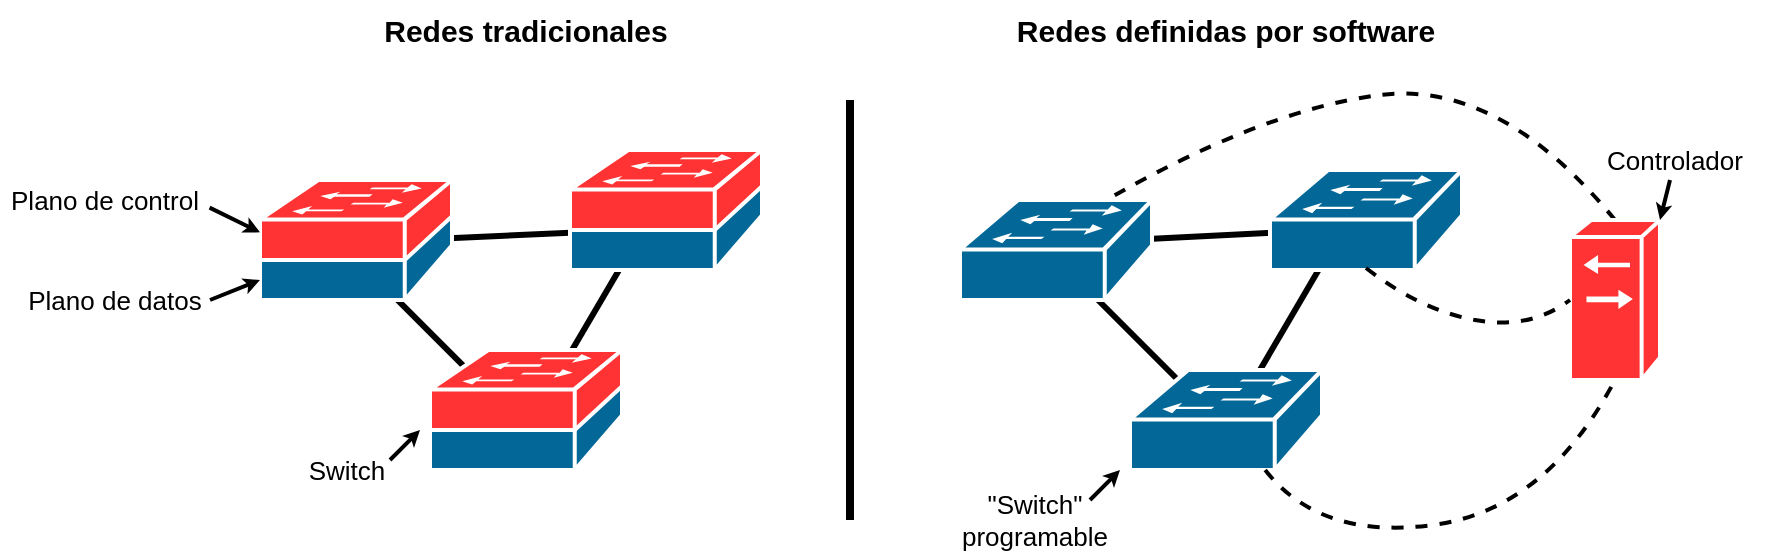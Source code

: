 <mxfile version="27.1.4">
  <diagram name="Página-1" id="8Nr6kVrE9SyybX-va9n5">
    <mxGraphModel dx="1131" dy="728" grid="1" gridSize="5" guides="1" tooltips="1" connect="1" arrows="1" fold="1" page="1" pageScale="1" pageWidth="1169" pageHeight="827" math="0" shadow="0">
      <root>
        <mxCell id="0" />
        <mxCell id="1" parent="0" />
        <mxCell id="F-6HF-LXUj0dGaGDXy4D-17" value="" style="curved=1;endArrow=none;html=1;rounded=0;exitX=0.696;exitY=0.073;exitDx=0;exitDy=0;exitPerimeter=0;entryX=0.5;entryY=0;entryDx=0;entryDy=0;entryPerimeter=0;strokeWidth=2;dashed=1;startFill=0;" edge="1" parent="1" source="F-6HF-LXUj0dGaGDXy4D-14" target="F-6HF-LXUj0dGaGDXy4D-7">
          <mxGeometry width="50" height="50" relative="1" as="geometry">
            <mxPoint x="675" y="160" as="sourcePoint" />
            <mxPoint x="725" y="110" as="targetPoint" />
            <Array as="points">
              <mxPoint x="745" y="205" />
              <mxPoint x="865" y="190" />
            </Array>
          </mxGeometry>
        </mxCell>
        <mxCell id="F-6HF-LXUj0dGaGDXy4D-10" value="" style="endArrow=none;html=1;rounded=0;strokeWidth=3;entryX=0.5;entryY=0.98;entryDx=0;entryDy=0;entryPerimeter=0;" edge="1" parent="1" source="F-6HF-LXUj0dGaGDXy4D-6" target="F-6HF-LXUj0dGaGDXy4D-4">
          <mxGeometry width="50" height="50" relative="1" as="geometry">
            <mxPoint x="484" y="265" as="sourcePoint" />
            <mxPoint x="365" y="271" as="targetPoint" />
          </mxGeometry>
        </mxCell>
        <mxCell id="F-6HF-LXUj0dGaGDXy4D-9" value="" style="endArrow=none;html=1;rounded=0;exitX=0.5;exitY=0.98;exitDx=0;exitDy=0;exitPerimeter=0;strokeWidth=3;entryX=0.87;entryY=0.74;entryDx=0;entryDy=0;entryPerimeter=0;" edge="1" parent="1" source="F-6HF-LXUj0dGaGDXy4D-6" target="F-6HF-LXUj0dGaGDXy4D-1">
          <mxGeometry width="50" height="50" relative="1" as="geometry">
            <mxPoint x="415" y="400" as="sourcePoint" />
            <mxPoint x="330" y="315" as="targetPoint" />
          </mxGeometry>
        </mxCell>
        <mxCell id="F-6HF-LXUj0dGaGDXy4D-8" value="" style="endArrow=none;html=1;rounded=0;exitX=0.5;exitY=0.98;exitDx=0;exitDy=0;exitPerimeter=0;strokeWidth=3;entryX=0.5;entryY=0.98;entryDx=0;entryDy=0;entryPerimeter=0;" edge="1" parent="1" source="F-6HF-LXUj0dGaGDXy4D-4" target="F-6HF-LXUj0dGaGDXy4D-1">
          <mxGeometry width="50" height="50" relative="1" as="geometry">
            <mxPoint x="380" y="340" as="sourcePoint" />
            <mxPoint x="430" y="290" as="targetPoint" />
          </mxGeometry>
        </mxCell>
        <mxCell id="F-6HF-LXUj0dGaGDXy4D-2" value="" style="shape=mxgraph.cisco.switches.workgroup_switch;html=1;pointerEvents=1;dashed=0;fillColor=#036897;strokeColor=#ffffff;strokeWidth=2;verticalLabelPosition=bottom;verticalAlign=top;align=center;outlineConnect=0;" vertex="1" parent="1">
          <mxGeometry x="245" y="250" width="96" height="50" as="geometry" />
        </mxCell>
        <mxCell id="F-6HF-LXUj0dGaGDXy4D-1" value="" style="shape=mxgraph.cisco.switches.workgroup_switch;html=1;pointerEvents=1;dashed=0;fillColor=#FF3333;strokeColor=#ffffff;strokeWidth=2;verticalLabelPosition=bottom;verticalAlign=top;align=center;outlineConnect=0;" vertex="1" parent="1">
          <mxGeometry x="245" y="240" width="96" height="40" as="geometry" />
        </mxCell>
        <mxCell id="F-6HF-LXUj0dGaGDXy4D-3" value="" style="shape=mxgraph.cisco.switches.workgroup_switch;html=1;pointerEvents=1;dashed=0;fillColor=#036897;strokeColor=#ffffff;strokeWidth=2;verticalLabelPosition=bottom;verticalAlign=top;align=center;outlineConnect=0;" vertex="1" parent="1">
          <mxGeometry x="330" y="335" width="96" height="50" as="geometry" />
        </mxCell>
        <mxCell id="F-6HF-LXUj0dGaGDXy4D-4" value="" style="shape=mxgraph.cisco.switches.workgroup_switch;html=1;pointerEvents=1;dashed=0;fillColor=#FF3333;strokeColor=#ffffff;strokeWidth=2;verticalLabelPosition=bottom;verticalAlign=top;align=center;outlineConnect=0;" vertex="1" parent="1">
          <mxGeometry x="330" y="325" width="96" height="40" as="geometry" />
        </mxCell>
        <mxCell id="F-6HF-LXUj0dGaGDXy4D-5" value="" style="shape=mxgraph.cisco.switches.workgroup_switch;html=1;pointerEvents=1;dashed=0;fillColor=#036897;strokeColor=#ffffff;strokeWidth=2;verticalLabelPosition=bottom;verticalAlign=top;align=center;outlineConnect=0;" vertex="1" parent="1">
          <mxGeometry x="400" y="235" width="96" height="50" as="geometry" />
        </mxCell>
        <mxCell id="F-6HF-LXUj0dGaGDXy4D-6" value="" style="shape=mxgraph.cisco.switches.workgroup_switch;html=1;pointerEvents=1;dashed=0;fillColor=#FF3333;strokeColor=#ffffff;strokeWidth=2;verticalLabelPosition=bottom;verticalAlign=top;align=center;outlineConnect=0;" vertex="1" parent="1">
          <mxGeometry x="400" y="225" width="96" height="40" as="geometry" />
        </mxCell>
        <mxCell id="F-6HF-LXUj0dGaGDXy4D-7" value="" style="shape=mxgraph.cisco.switches.generic_softswitch;html=1;pointerEvents=1;dashed=0;fillColor=#FF3333;strokeColor=#ffffff;strokeWidth=2;verticalLabelPosition=bottom;verticalAlign=top;align=center;outlineConnect=0;" vertex="1" parent="1">
          <mxGeometry x="900" y="260" width="45" height="80" as="geometry" />
        </mxCell>
        <mxCell id="F-6HF-LXUj0dGaGDXy4D-11" value="" style="endArrow=none;html=1;rounded=0;strokeWidth=3;entryX=0.5;entryY=0.98;entryDx=0;entryDy=0;entryPerimeter=0;" edge="1" parent="1">
          <mxGeometry width="50" height="50" relative="1" as="geometry">
            <mxPoint x="786" y="265" as="sourcePoint" />
            <mxPoint x="728" y="364" as="targetPoint" />
          </mxGeometry>
        </mxCell>
        <mxCell id="F-6HF-LXUj0dGaGDXy4D-12" value="" style="endArrow=none;html=1;rounded=0;exitX=0.5;exitY=0.98;exitDx=0;exitDy=0;exitPerimeter=0;strokeWidth=3;entryX=0.87;entryY=0.74;entryDx=0;entryDy=0;entryPerimeter=0;" edge="1" parent="1">
          <mxGeometry width="50" height="50" relative="1" as="geometry">
            <mxPoint x="798" y="264" as="sourcePoint" />
            <mxPoint x="679" y="270" as="targetPoint" />
          </mxGeometry>
        </mxCell>
        <mxCell id="F-6HF-LXUj0dGaGDXy4D-13" value="" style="endArrow=none;html=1;rounded=0;exitX=0.5;exitY=0.98;exitDx=0;exitDy=0;exitPerimeter=0;strokeWidth=3;entryX=0.5;entryY=0.98;entryDx=0;entryDy=0;entryPerimeter=0;" edge="1" parent="1">
          <mxGeometry width="50" height="50" relative="1" as="geometry">
            <mxPoint x="728" y="364" as="sourcePoint" />
            <mxPoint x="643" y="279" as="targetPoint" />
          </mxGeometry>
        </mxCell>
        <mxCell id="F-6HF-LXUj0dGaGDXy4D-14" value="" style="shape=mxgraph.cisco.switches.workgroup_switch;html=1;pointerEvents=1;dashed=0;fillColor=#036897;strokeColor=#ffffff;strokeWidth=2;verticalLabelPosition=bottom;verticalAlign=top;align=center;outlineConnect=0;" vertex="1" parent="1">
          <mxGeometry x="595" y="250" width="96" height="50" as="geometry" />
        </mxCell>
        <mxCell id="F-6HF-LXUj0dGaGDXy4D-15" value="" style="shape=mxgraph.cisco.switches.workgroup_switch;html=1;pointerEvents=1;dashed=0;fillColor=#036897;strokeColor=#ffffff;strokeWidth=2;verticalLabelPosition=bottom;verticalAlign=top;align=center;outlineConnect=0;" vertex="1" parent="1">
          <mxGeometry x="680" y="335" width="96" height="50" as="geometry" />
        </mxCell>
        <mxCell id="F-6HF-LXUj0dGaGDXy4D-16" value="" style="shape=mxgraph.cisco.switches.workgroup_switch;html=1;pointerEvents=1;dashed=0;fillColor=#036897;strokeColor=#ffffff;strokeWidth=2;verticalLabelPosition=bottom;verticalAlign=top;align=center;outlineConnect=0;" vertex="1" parent="1">
          <mxGeometry x="750" y="235" width="96" height="50" as="geometry" />
        </mxCell>
        <mxCell id="F-6HF-LXUj0dGaGDXy4D-18" value="" style="curved=1;endArrow=none;html=1;rounded=0;entryX=0.5;entryY=1;entryDx=0;entryDy=0;entryPerimeter=0;strokeWidth=2;dashed=1;startFill=0;" edge="1" parent="1" source="F-6HF-LXUj0dGaGDXy4D-15" target="F-6HF-LXUj0dGaGDXy4D-7">
          <mxGeometry width="50" height="50" relative="1" as="geometry">
            <mxPoint x="675" y="489" as="sourcePoint" />
            <mxPoint x="936" y="500" as="targetPoint" />
            <Array as="points">
              <mxPoint x="775" y="420" />
              <mxPoint x="888" y="405" />
            </Array>
          </mxGeometry>
        </mxCell>
        <mxCell id="F-6HF-LXUj0dGaGDXy4D-19" value="" style="curved=1;endArrow=none;html=1;rounded=0;entryX=0;entryY=0.5;entryDx=0;entryDy=0;entryPerimeter=0;strokeWidth=2;dashed=1;startFill=0;exitX=0.5;exitY=0.98;exitDx=0;exitDy=0;exitPerimeter=0;" edge="1" parent="1" source="F-6HF-LXUj0dGaGDXy4D-16" target="F-6HF-LXUj0dGaGDXy4D-7">
          <mxGeometry width="50" height="50" relative="1" as="geometry">
            <mxPoint x="820" y="259" as="sourcePoint" />
            <mxPoint x="1081" y="270" as="targetPoint" />
            <Array as="points">
              <mxPoint x="825" y="305" />
              <mxPoint x="880" y="315" />
            </Array>
          </mxGeometry>
        </mxCell>
        <mxCell id="F-6HF-LXUj0dGaGDXy4D-21" value="&lt;b&gt;&lt;font style=&quot;font-size: 15px;&quot;&gt;Redes tradicionales&lt;/font&gt;&lt;/b&gt;" style="text;html=1;align=center;verticalAlign=middle;whiteSpace=wrap;rounded=0;" vertex="1" parent="1">
          <mxGeometry x="277" y="150" width="202" height="30" as="geometry" />
        </mxCell>
        <mxCell id="F-6HF-LXUj0dGaGDXy4D-22" value="&lt;b&gt;&lt;font style=&quot;font-size: 15px;&quot;&gt;Redes definidas por software&lt;/font&gt;&lt;/b&gt;" style="text;html=1;align=center;verticalAlign=middle;whiteSpace=wrap;rounded=0;" vertex="1" parent="1">
          <mxGeometry x="616" y="150" width="224" height="30" as="geometry" />
        </mxCell>
        <mxCell id="F-6HF-LXUj0dGaGDXy4D-23" value="" style="endArrow=classic;html=1;rounded=0;strokeWidth=2;endSize=2;" edge="1" parent="1">
          <mxGeometry width="50" height="50" relative="1" as="geometry">
            <mxPoint x="220" y="300" as="sourcePoint" />
            <mxPoint x="245" y="290" as="targetPoint" />
          </mxGeometry>
        </mxCell>
        <mxCell id="F-6HF-LXUj0dGaGDXy4D-24" value="&lt;font style=&quot;font-size: 13px;&quot;&gt;Plano de datos&lt;/font&gt;" style="text;html=1;align=center;verticalAlign=middle;whiteSpace=wrap;rounded=0;" vertex="1" parent="1">
          <mxGeometry x="120" y="285" width="105" height="30" as="geometry" />
        </mxCell>
        <mxCell id="F-6HF-LXUj0dGaGDXy4D-25" value="&lt;font style=&quot;font-size: 13px;&quot;&gt;Plano de control&lt;/font&gt;" style="text;html=1;align=center;verticalAlign=middle;whiteSpace=wrap;rounded=0;" vertex="1" parent="1">
          <mxGeometry x="115" y="235" width="105" height="30" as="geometry" />
        </mxCell>
        <mxCell id="F-6HF-LXUj0dGaGDXy4D-27" value="" style="endArrow=classic;html=1;rounded=1;strokeWidth=2;curved=0;endSize=2;exitX=0.998;exitY=0.64;exitDx=0;exitDy=0;exitPerimeter=0;" edge="1" parent="1">
          <mxGeometry width="50" height="50" relative="1" as="geometry">
            <mxPoint x="219.79" y="253.81" as="sourcePoint" />
            <mxPoint x="245" y="266.181" as="targetPoint" />
          </mxGeometry>
        </mxCell>
        <mxCell id="F-6HF-LXUj0dGaGDXy4D-29" value="" style="endArrow=classic;html=1;rounded=1;strokeWidth=2;curved=0;endSize=2;exitX=0.998;exitY=0.64;exitDx=0;exitDy=0;exitPerimeter=0;" edge="1" parent="1">
          <mxGeometry width="50" height="50" relative="1" as="geometry">
            <mxPoint x="310" y="380" as="sourcePoint" />
            <mxPoint x="325" y="365" as="targetPoint" />
          </mxGeometry>
        </mxCell>
        <mxCell id="F-6HF-LXUj0dGaGDXy4D-30" value="&lt;font style=&quot;font-size: 13px;&quot;&gt;Switch&lt;/font&gt;" style="text;html=1;align=center;verticalAlign=middle;whiteSpace=wrap;rounded=0;" vertex="1" parent="1">
          <mxGeometry x="236" y="370" width="105" height="30" as="geometry" />
        </mxCell>
        <mxCell id="F-6HF-LXUj0dGaGDXy4D-31" value="" style="endArrow=none;html=1;rounded=0;strokeWidth=4;" edge="1" parent="1">
          <mxGeometry width="50" height="50" relative="1" as="geometry">
            <mxPoint x="540" y="410" as="sourcePoint" />
            <mxPoint x="540" y="200" as="targetPoint" />
          </mxGeometry>
        </mxCell>
        <mxCell id="F-6HF-LXUj0dGaGDXy4D-32" value="" style="endArrow=classic;html=1;rounded=1;strokeWidth=2;curved=0;endSize=2;exitX=0.998;exitY=0.64;exitDx=0;exitDy=0;exitPerimeter=0;" edge="1" parent="1">
          <mxGeometry width="50" height="50" relative="1" as="geometry">
            <mxPoint x="660" y="400" as="sourcePoint" />
            <mxPoint x="675" y="385" as="targetPoint" />
          </mxGeometry>
        </mxCell>
        <mxCell id="F-6HF-LXUj0dGaGDXy4D-33" value="&lt;font style=&quot;font-size: 13px;&quot;&gt;&quot;Switch&quot; programable&lt;/font&gt;" style="text;html=1;align=center;verticalAlign=middle;whiteSpace=wrap;rounded=0;" vertex="1" parent="1">
          <mxGeometry x="580" y="395" width="105" height="30" as="geometry" />
        </mxCell>
        <mxCell id="F-6HF-LXUj0dGaGDXy4D-34" value="" style="endArrow=classic;html=1;rounded=0;strokeWidth=2;endSize=2;entryX=1;entryY=0;entryDx=0;entryDy=0;entryPerimeter=0;" edge="1" parent="1" target="F-6HF-LXUj0dGaGDXy4D-7">
          <mxGeometry width="50" height="50" relative="1" as="geometry">
            <mxPoint x="950" y="240" as="sourcePoint" />
            <mxPoint x="945" y="335" as="targetPoint" />
          </mxGeometry>
        </mxCell>
        <mxCell id="F-6HF-LXUj0dGaGDXy4D-35" value="&lt;font style=&quot;font-size: 13px;&quot;&gt;Controlador&lt;/font&gt;" style="text;html=1;align=center;verticalAlign=middle;whiteSpace=wrap;rounded=0;" vertex="1" parent="1">
          <mxGeometry x="900" y="215" width="105" height="30" as="geometry" />
        </mxCell>
      </root>
    </mxGraphModel>
  </diagram>
</mxfile>
